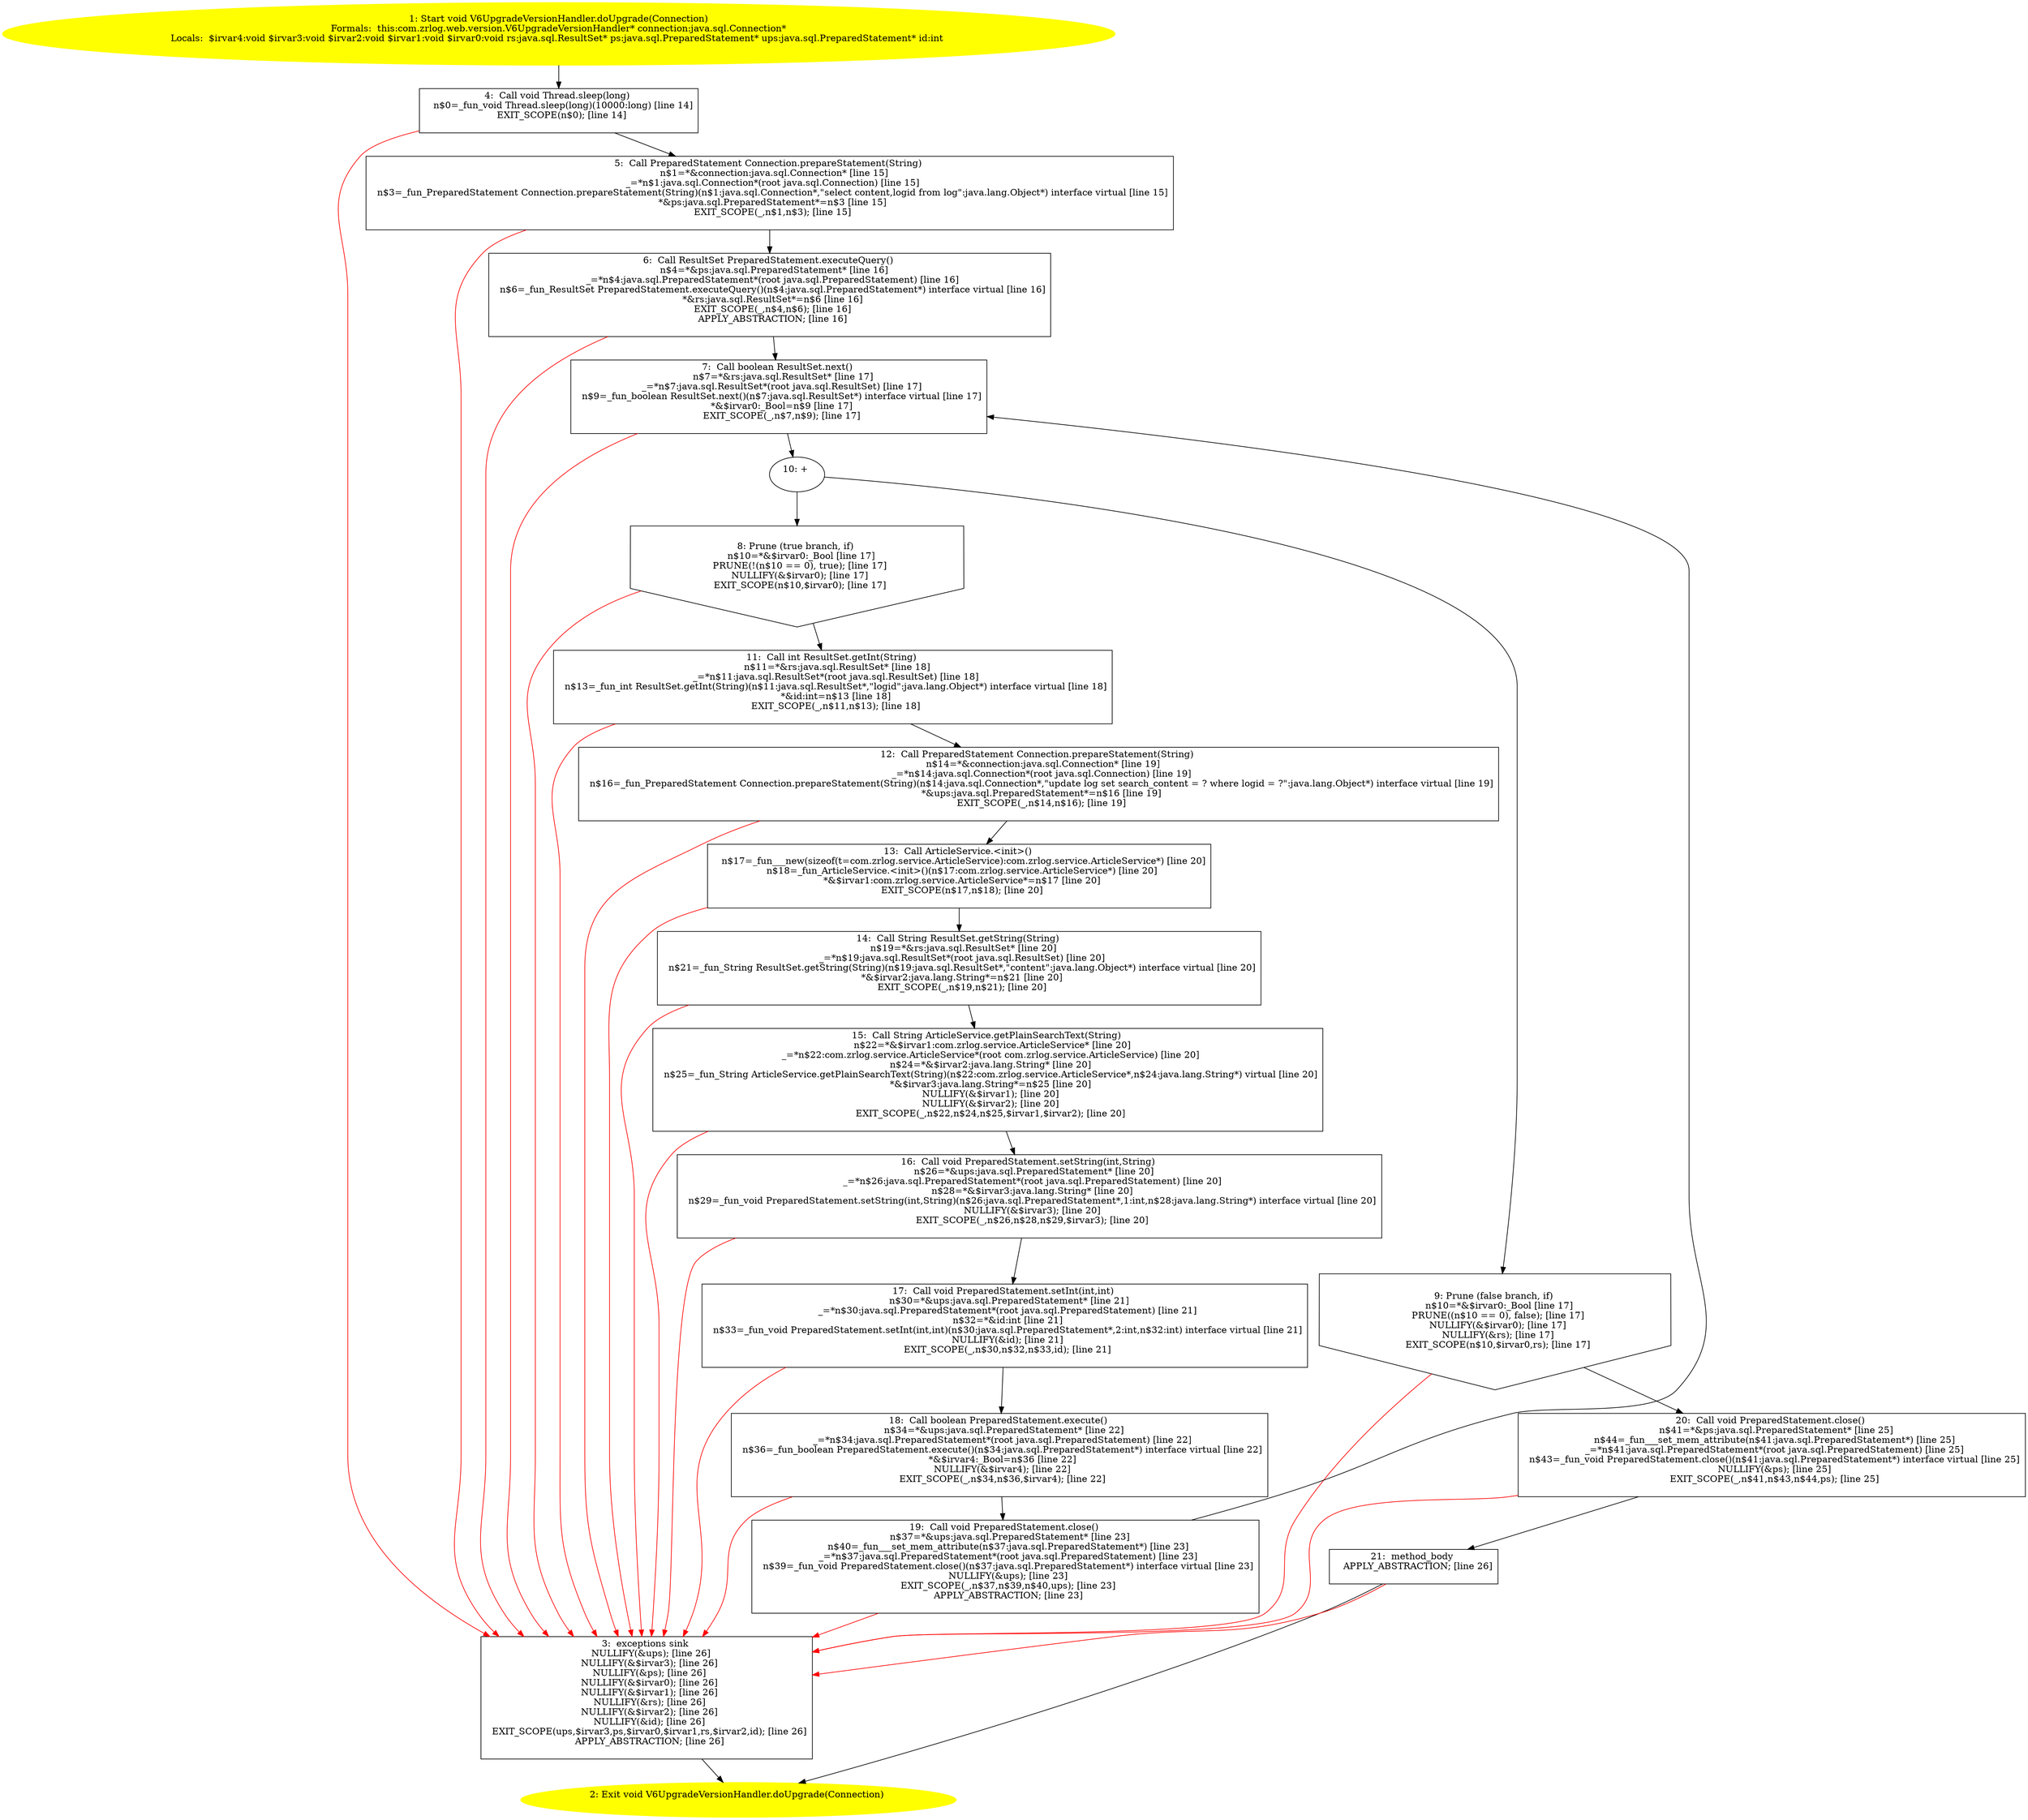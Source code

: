 /* @generated */
digraph cfg {
"com.zrlog.web.version.V6UpgradeVersionHandler.doUpgrade(java.sql.Connection):void.80fc6a9a910fca54a9c979e4ba6e509d_1" [label="1: Start void V6UpgradeVersionHandler.doUpgrade(Connection)\nFormals:  this:com.zrlog.web.version.V6UpgradeVersionHandler* connection:java.sql.Connection*\nLocals:  $irvar4:void $irvar3:void $irvar2:void $irvar1:void $irvar0:void rs:java.sql.ResultSet* ps:java.sql.PreparedStatement* ups:java.sql.PreparedStatement* id:int \n  " color=yellow style=filled]
	

	 "com.zrlog.web.version.V6UpgradeVersionHandler.doUpgrade(java.sql.Connection):void.80fc6a9a910fca54a9c979e4ba6e509d_1" -> "com.zrlog.web.version.V6UpgradeVersionHandler.doUpgrade(java.sql.Connection):void.80fc6a9a910fca54a9c979e4ba6e509d_4" ;
"com.zrlog.web.version.V6UpgradeVersionHandler.doUpgrade(java.sql.Connection):void.80fc6a9a910fca54a9c979e4ba6e509d_2" [label="2: Exit void V6UpgradeVersionHandler.doUpgrade(Connection) \n  " color=yellow style=filled]
	

"com.zrlog.web.version.V6UpgradeVersionHandler.doUpgrade(java.sql.Connection):void.80fc6a9a910fca54a9c979e4ba6e509d_3" [label="3:  exceptions sink \n   NULLIFY(&ups); [line 26]\n  NULLIFY(&$irvar3); [line 26]\n  NULLIFY(&ps); [line 26]\n  NULLIFY(&$irvar0); [line 26]\n  NULLIFY(&$irvar1); [line 26]\n  NULLIFY(&rs); [line 26]\n  NULLIFY(&$irvar2); [line 26]\n  NULLIFY(&id); [line 26]\n  EXIT_SCOPE(ups,$irvar3,ps,$irvar0,$irvar1,rs,$irvar2,id); [line 26]\n  APPLY_ABSTRACTION; [line 26]\n " shape="box"]
	

	 "com.zrlog.web.version.V6UpgradeVersionHandler.doUpgrade(java.sql.Connection):void.80fc6a9a910fca54a9c979e4ba6e509d_3" -> "com.zrlog.web.version.V6UpgradeVersionHandler.doUpgrade(java.sql.Connection):void.80fc6a9a910fca54a9c979e4ba6e509d_2" ;
"com.zrlog.web.version.V6UpgradeVersionHandler.doUpgrade(java.sql.Connection):void.80fc6a9a910fca54a9c979e4ba6e509d_4" [label="4:  Call void Thread.sleep(long) \n   n$0=_fun_void Thread.sleep(long)(10000:long) [line 14]\n  EXIT_SCOPE(n$0); [line 14]\n " shape="box"]
	

	 "com.zrlog.web.version.V6UpgradeVersionHandler.doUpgrade(java.sql.Connection):void.80fc6a9a910fca54a9c979e4ba6e509d_4" -> "com.zrlog.web.version.V6UpgradeVersionHandler.doUpgrade(java.sql.Connection):void.80fc6a9a910fca54a9c979e4ba6e509d_5" ;
	 "com.zrlog.web.version.V6UpgradeVersionHandler.doUpgrade(java.sql.Connection):void.80fc6a9a910fca54a9c979e4ba6e509d_4" -> "com.zrlog.web.version.V6UpgradeVersionHandler.doUpgrade(java.sql.Connection):void.80fc6a9a910fca54a9c979e4ba6e509d_3" [color="red" ];
"com.zrlog.web.version.V6UpgradeVersionHandler.doUpgrade(java.sql.Connection):void.80fc6a9a910fca54a9c979e4ba6e509d_5" [label="5:  Call PreparedStatement Connection.prepareStatement(String) \n   n$1=*&connection:java.sql.Connection* [line 15]\n  _=*n$1:java.sql.Connection*(root java.sql.Connection) [line 15]\n  n$3=_fun_PreparedStatement Connection.prepareStatement(String)(n$1:java.sql.Connection*,\"select content,logid from log\":java.lang.Object*) interface virtual [line 15]\n  *&ps:java.sql.PreparedStatement*=n$3 [line 15]\n  EXIT_SCOPE(_,n$1,n$3); [line 15]\n " shape="box"]
	

	 "com.zrlog.web.version.V6UpgradeVersionHandler.doUpgrade(java.sql.Connection):void.80fc6a9a910fca54a9c979e4ba6e509d_5" -> "com.zrlog.web.version.V6UpgradeVersionHandler.doUpgrade(java.sql.Connection):void.80fc6a9a910fca54a9c979e4ba6e509d_6" ;
	 "com.zrlog.web.version.V6UpgradeVersionHandler.doUpgrade(java.sql.Connection):void.80fc6a9a910fca54a9c979e4ba6e509d_5" -> "com.zrlog.web.version.V6UpgradeVersionHandler.doUpgrade(java.sql.Connection):void.80fc6a9a910fca54a9c979e4ba6e509d_3" [color="red" ];
"com.zrlog.web.version.V6UpgradeVersionHandler.doUpgrade(java.sql.Connection):void.80fc6a9a910fca54a9c979e4ba6e509d_6" [label="6:  Call ResultSet PreparedStatement.executeQuery() \n   n$4=*&ps:java.sql.PreparedStatement* [line 16]\n  _=*n$4:java.sql.PreparedStatement*(root java.sql.PreparedStatement) [line 16]\n  n$6=_fun_ResultSet PreparedStatement.executeQuery()(n$4:java.sql.PreparedStatement*) interface virtual [line 16]\n  *&rs:java.sql.ResultSet*=n$6 [line 16]\n  EXIT_SCOPE(_,n$4,n$6); [line 16]\n  APPLY_ABSTRACTION; [line 16]\n " shape="box"]
	

	 "com.zrlog.web.version.V6UpgradeVersionHandler.doUpgrade(java.sql.Connection):void.80fc6a9a910fca54a9c979e4ba6e509d_6" -> "com.zrlog.web.version.V6UpgradeVersionHandler.doUpgrade(java.sql.Connection):void.80fc6a9a910fca54a9c979e4ba6e509d_7" ;
	 "com.zrlog.web.version.V6UpgradeVersionHandler.doUpgrade(java.sql.Connection):void.80fc6a9a910fca54a9c979e4ba6e509d_6" -> "com.zrlog.web.version.V6UpgradeVersionHandler.doUpgrade(java.sql.Connection):void.80fc6a9a910fca54a9c979e4ba6e509d_3" [color="red" ];
"com.zrlog.web.version.V6UpgradeVersionHandler.doUpgrade(java.sql.Connection):void.80fc6a9a910fca54a9c979e4ba6e509d_7" [label="7:  Call boolean ResultSet.next() \n   n$7=*&rs:java.sql.ResultSet* [line 17]\n  _=*n$7:java.sql.ResultSet*(root java.sql.ResultSet) [line 17]\n  n$9=_fun_boolean ResultSet.next()(n$7:java.sql.ResultSet*) interface virtual [line 17]\n  *&$irvar0:_Bool=n$9 [line 17]\n  EXIT_SCOPE(_,n$7,n$9); [line 17]\n " shape="box"]
	

	 "com.zrlog.web.version.V6UpgradeVersionHandler.doUpgrade(java.sql.Connection):void.80fc6a9a910fca54a9c979e4ba6e509d_7" -> "com.zrlog.web.version.V6UpgradeVersionHandler.doUpgrade(java.sql.Connection):void.80fc6a9a910fca54a9c979e4ba6e509d_10" ;
	 "com.zrlog.web.version.V6UpgradeVersionHandler.doUpgrade(java.sql.Connection):void.80fc6a9a910fca54a9c979e4ba6e509d_7" -> "com.zrlog.web.version.V6UpgradeVersionHandler.doUpgrade(java.sql.Connection):void.80fc6a9a910fca54a9c979e4ba6e509d_3" [color="red" ];
"com.zrlog.web.version.V6UpgradeVersionHandler.doUpgrade(java.sql.Connection):void.80fc6a9a910fca54a9c979e4ba6e509d_8" [label="8: Prune (true branch, if) \n   n$10=*&$irvar0:_Bool [line 17]\n  PRUNE(!(n$10 == 0), true); [line 17]\n  NULLIFY(&$irvar0); [line 17]\n  EXIT_SCOPE(n$10,$irvar0); [line 17]\n " shape="invhouse"]
	

	 "com.zrlog.web.version.V6UpgradeVersionHandler.doUpgrade(java.sql.Connection):void.80fc6a9a910fca54a9c979e4ba6e509d_8" -> "com.zrlog.web.version.V6UpgradeVersionHandler.doUpgrade(java.sql.Connection):void.80fc6a9a910fca54a9c979e4ba6e509d_11" ;
	 "com.zrlog.web.version.V6UpgradeVersionHandler.doUpgrade(java.sql.Connection):void.80fc6a9a910fca54a9c979e4ba6e509d_8" -> "com.zrlog.web.version.V6UpgradeVersionHandler.doUpgrade(java.sql.Connection):void.80fc6a9a910fca54a9c979e4ba6e509d_3" [color="red" ];
"com.zrlog.web.version.V6UpgradeVersionHandler.doUpgrade(java.sql.Connection):void.80fc6a9a910fca54a9c979e4ba6e509d_9" [label="9: Prune (false branch, if) \n   n$10=*&$irvar0:_Bool [line 17]\n  PRUNE((n$10 == 0), false); [line 17]\n  NULLIFY(&$irvar0); [line 17]\n  NULLIFY(&rs); [line 17]\n  EXIT_SCOPE(n$10,$irvar0,rs); [line 17]\n " shape="invhouse"]
	

	 "com.zrlog.web.version.V6UpgradeVersionHandler.doUpgrade(java.sql.Connection):void.80fc6a9a910fca54a9c979e4ba6e509d_9" -> "com.zrlog.web.version.V6UpgradeVersionHandler.doUpgrade(java.sql.Connection):void.80fc6a9a910fca54a9c979e4ba6e509d_20" ;
	 "com.zrlog.web.version.V6UpgradeVersionHandler.doUpgrade(java.sql.Connection):void.80fc6a9a910fca54a9c979e4ba6e509d_9" -> "com.zrlog.web.version.V6UpgradeVersionHandler.doUpgrade(java.sql.Connection):void.80fc6a9a910fca54a9c979e4ba6e509d_3" [color="red" ];
"com.zrlog.web.version.V6UpgradeVersionHandler.doUpgrade(java.sql.Connection):void.80fc6a9a910fca54a9c979e4ba6e509d_10" [label="10: + \n  " ]
	

	 "com.zrlog.web.version.V6UpgradeVersionHandler.doUpgrade(java.sql.Connection):void.80fc6a9a910fca54a9c979e4ba6e509d_10" -> "com.zrlog.web.version.V6UpgradeVersionHandler.doUpgrade(java.sql.Connection):void.80fc6a9a910fca54a9c979e4ba6e509d_8" ;
	 "com.zrlog.web.version.V6UpgradeVersionHandler.doUpgrade(java.sql.Connection):void.80fc6a9a910fca54a9c979e4ba6e509d_10" -> "com.zrlog.web.version.V6UpgradeVersionHandler.doUpgrade(java.sql.Connection):void.80fc6a9a910fca54a9c979e4ba6e509d_9" ;
"com.zrlog.web.version.V6UpgradeVersionHandler.doUpgrade(java.sql.Connection):void.80fc6a9a910fca54a9c979e4ba6e509d_11" [label="11:  Call int ResultSet.getInt(String) \n   n$11=*&rs:java.sql.ResultSet* [line 18]\n  _=*n$11:java.sql.ResultSet*(root java.sql.ResultSet) [line 18]\n  n$13=_fun_int ResultSet.getInt(String)(n$11:java.sql.ResultSet*,\"logid\":java.lang.Object*) interface virtual [line 18]\n  *&id:int=n$13 [line 18]\n  EXIT_SCOPE(_,n$11,n$13); [line 18]\n " shape="box"]
	

	 "com.zrlog.web.version.V6UpgradeVersionHandler.doUpgrade(java.sql.Connection):void.80fc6a9a910fca54a9c979e4ba6e509d_11" -> "com.zrlog.web.version.V6UpgradeVersionHandler.doUpgrade(java.sql.Connection):void.80fc6a9a910fca54a9c979e4ba6e509d_12" ;
	 "com.zrlog.web.version.V6UpgradeVersionHandler.doUpgrade(java.sql.Connection):void.80fc6a9a910fca54a9c979e4ba6e509d_11" -> "com.zrlog.web.version.V6UpgradeVersionHandler.doUpgrade(java.sql.Connection):void.80fc6a9a910fca54a9c979e4ba6e509d_3" [color="red" ];
"com.zrlog.web.version.V6UpgradeVersionHandler.doUpgrade(java.sql.Connection):void.80fc6a9a910fca54a9c979e4ba6e509d_12" [label="12:  Call PreparedStatement Connection.prepareStatement(String) \n   n$14=*&connection:java.sql.Connection* [line 19]\n  _=*n$14:java.sql.Connection*(root java.sql.Connection) [line 19]\n  n$16=_fun_PreparedStatement Connection.prepareStatement(String)(n$14:java.sql.Connection*,\"update log set search_content = ? where logid = ?\":java.lang.Object*) interface virtual [line 19]\n  *&ups:java.sql.PreparedStatement*=n$16 [line 19]\n  EXIT_SCOPE(_,n$14,n$16); [line 19]\n " shape="box"]
	

	 "com.zrlog.web.version.V6UpgradeVersionHandler.doUpgrade(java.sql.Connection):void.80fc6a9a910fca54a9c979e4ba6e509d_12" -> "com.zrlog.web.version.V6UpgradeVersionHandler.doUpgrade(java.sql.Connection):void.80fc6a9a910fca54a9c979e4ba6e509d_13" ;
	 "com.zrlog.web.version.V6UpgradeVersionHandler.doUpgrade(java.sql.Connection):void.80fc6a9a910fca54a9c979e4ba6e509d_12" -> "com.zrlog.web.version.V6UpgradeVersionHandler.doUpgrade(java.sql.Connection):void.80fc6a9a910fca54a9c979e4ba6e509d_3" [color="red" ];
"com.zrlog.web.version.V6UpgradeVersionHandler.doUpgrade(java.sql.Connection):void.80fc6a9a910fca54a9c979e4ba6e509d_13" [label="13:  Call ArticleService.<init>() \n   n$17=_fun___new(sizeof(t=com.zrlog.service.ArticleService):com.zrlog.service.ArticleService*) [line 20]\n  n$18=_fun_ArticleService.<init>()(n$17:com.zrlog.service.ArticleService*) [line 20]\n  *&$irvar1:com.zrlog.service.ArticleService*=n$17 [line 20]\n  EXIT_SCOPE(n$17,n$18); [line 20]\n " shape="box"]
	

	 "com.zrlog.web.version.V6UpgradeVersionHandler.doUpgrade(java.sql.Connection):void.80fc6a9a910fca54a9c979e4ba6e509d_13" -> "com.zrlog.web.version.V6UpgradeVersionHandler.doUpgrade(java.sql.Connection):void.80fc6a9a910fca54a9c979e4ba6e509d_14" ;
	 "com.zrlog.web.version.V6UpgradeVersionHandler.doUpgrade(java.sql.Connection):void.80fc6a9a910fca54a9c979e4ba6e509d_13" -> "com.zrlog.web.version.V6UpgradeVersionHandler.doUpgrade(java.sql.Connection):void.80fc6a9a910fca54a9c979e4ba6e509d_3" [color="red" ];
"com.zrlog.web.version.V6UpgradeVersionHandler.doUpgrade(java.sql.Connection):void.80fc6a9a910fca54a9c979e4ba6e509d_14" [label="14:  Call String ResultSet.getString(String) \n   n$19=*&rs:java.sql.ResultSet* [line 20]\n  _=*n$19:java.sql.ResultSet*(root java.sql.ResultSet) [line 20]\n  n$21=_fun_String ResultSet.getString(String)(n$19:java.sql.ResultSet*,\"content\":java.lang.Object*) interface virtual [line 20]\n  *&$irvar2:java.lang.String*=n$21 [line 20]\n  EXIT_SCOPE(_,n$19,n$21); [line 20]\n " shape="box"]
	

	 "com.zrlog.web.version.V6UpgradeVersionHandler.doUpgrade(java.sql.Connection):void.80fc6a9a910fca54a9c979e4ba6e509d_14" -> "com.zrlog.web.version.V6UpgradeVersionHandler.doUpgrade(java.sql.Connection):void.80fc6a9a910fca54a9c979e4ba6e509d_15" ;
	 "com.zrlog.web.version.V6UpgradeVersionHandler.doUpgrade(java.sql.Connection):void.80fc6a9a910fca54a9c979e4ba6e509d_14" -> "com.zrlog.web.version.V6UpgradeVersionHandler.doUpgrade(java.sql.Connection):void.80fc6a9a910fca54a9c979e4ba6e509d_3" [color="red" ];
"com.zrlog.web.version.V6UpgradeVersionHandler.doUpgrade(java.sql.Connection):void.80fc6a9a910fca54a9c979e4ba6e509d_15" [label="15:  Call String ArticleService.getPlainSearchText(String) \n   n$22=*&$irvar1:com.zrlog.service.ArticleService* [line 20]\n  _=*n$22:com.zrlog.service.ArticleService*(root com.zrlog.service.ArticleService) [line 20]\n  n$24=*&$irvar2:java.lang.String* [line 20]\n  n$25=_fun_String ArticleService.getPlainSearchText(String)(n$22:com.zrlog.service.ArticleService*,n$24:java.lang.String*) virtual [line 20]\n  *&$irvar3:java.lang.String*=n$25 [line 20]\n  NULLIFY(&$irvar1); [line 20]\n  NULLIFY(&$irvar2); [line 20]\n  EXIT_SCOPE(_,n$22,n$24,n$25,$irvar1,$irvar2); [line 20]\n " shape="box"]
	

	 "com.zrlog.web.version.V6UpgradeVersionHandler.doUpgrade(java.sql.Connection):void.80fc6a9a910fca54a9c979e4ba6e509d_15" -> "com.zrlog.web.version.V6UpgradeVersionHandler.doUpgrade(java.sql.Connection):void.80fc6a9a910fca54a9c979e4ba6e509d_16" ;
	 "com.zrlog.web.version.V6UpgradeVersionHandler.doUpgrade(java.sql.Connection):void.80fc6a9a910fca54a9c979e4ba6e509d_15" -> "com.zrlog.web.version.V6UpgradeVersionHandler.doUpgrade(java.sql.Connection):void.80fc6a9a910fca54a9c979e4ba6e509d_3" [color="red" ];
"com.zrlog.web.version.V6UpgradeVersionHandler.doUpgrade(java.sql.Connection):void.80fc6a9a910fca54a9c979e4ba6e509d_16" [label="16:  Call void PreparedStatement.setString(int,String) \n   n$26=*&ups:java.sql.PreparedStatement* [line 20]\n  _=*n$26:java.sql.PreparedStatement*(root java.sql.PreparedStatement) [line 20]\n  n$28=*&$irvar3:java.lang.String* [line 20]\n  n$29=_fun_void PreparedStatement.setString(int,String)(n$26:java.sql.PreparedStatement*,1:int,n$28:java.lang.String*) interface virtual [line 20]\n  NULLIFY(&$irvar3); [line 20]\n  EXIT_SCOPE(_,n$26,n$28,n$29,$irvar3); [line 20]\n " shape="box"]
	

	 "com.zrlog.web.version.V6UpgradeVersionHandler.doUpgrade(java.sql.Connection):void.80fc6a9a910fca54a9c979e4ba6e509d_16" -> "com.zrlog.web.version.V6UpgradeVersionHandler.doUpgrade(java.sql.Connection):void.80fc6a9a910fca54a9c979e4ba6e509d_17" ;
	 "com.zrlog.web.version.V6UpgradeVersionHandler.doUpgrade(java.sql.Connection):void.80fc6a9a910fca54a9c979e4ba6e509d_16" -> "com.zrlog.web.version.V6UpgradeVersionHandler.doUpgrade(java.sql.Connection):void.80fc6a9a910fca54a9c979e4ba6e509d_3" [color="red" ];
"com.zrlog.web.version.V6UpgradeVersionHandler.doUpgrade(java.sql.Connection):void.80fc6a9a910fca54a9c979e4ba6e509d_17" [label="17:  Call void PreparedStatement.setInt(int,int) \n   n$30=*&ups:java.sql.PreparedStatement* [line 21]\n  _=*n$30:java.sql.PreparedStatement*(root java.sql.PreparedStatement) [line 21]\n  n$32=*&id:int [line 21]\n  n$33=_fun_void PreparedStatement.setInt(int,int)(n$30:java.sql.PreparedStatement*,2:int,n$32:int) interface virtual [line 21]\n  NULLIFY(&id); [line 21]\n  EXIT_SCOPE(_,n$30,n$32,n$33,id); [line 21]\n " shape="box"]
	

	 "com.zrlog.web.version.V6UpgradeVersionHandler.doUpgrade(java.sql.Connection):void.80fc6a9a910fca54a9c979e4ba6e509d_17" -> "com.zrlog.web.version.V6UpgradeVersionHandler.doUpgrade(java.sql.Connection):void.80fc6a9a910fca54a9c979e4ba6e509d_18" ;
	 "com.zrlog.web.version.V6UpgradeVersionHandler.doUpgrade(java.sql.Connection):void.80fc6a9a910fca54a9c979e4ba6e509d_17" -> "com.zrlog.web.version.V6UpgradeVersionHandler.doUpgrade(java.sql.Connection):void.80fc6a9a910fca54a9c979e4ba6e509d_3" [color="red" ];
"com.zrlog.web.version.V6UpgradeVersionHandler.doUpgrade(java.sql.Connection):void.80fc6a9a910fca54a9c979e4ba6e509d_18" [label="18:  Call boolean PreparedStatement.execute() \n   n$34=*&ups:java.sql.PreparedStatement* [line 22]\n  _=*n$34:java.sql.PreparedStatement*(root java.sql.PreparedStatement) [line 22]\n  n$36=_fun_boolean PreparedStatement.execute()(n$34:java.sql.PreparedStatement*) interface virtual [line 22]\n  *&$irvar4:_Bool=n$36 [line 22]\n  NULLIFY(&$irvar4); [line 22]\n  EXIT_SCOPE(_,n$34,n$36,$irvar4); [line 22]\n " shape="box"]
	

	 "com.zrlog.web.version.V6UpgradeVersionHandler.doUpgrade(java.sql.Connection):void.80fc6a9a910fca54a9c979e4ba6e509d_18" -> "com.zrlog.web.version.V6UpgradeVersionHandler.doUpgrade(java.sql.Connection):void.80fc6a9a910fca54a9c979e4ba6e509d_19" ;
	 "com.zrlog.web.version.V6UpgradeVersionHandler.doUpgrade(java.sql.Connection):void.80fc6a9a910fca54a9c979e4ba6e509d_18" -> "com.zrlog.web.version.V6UpgradeVersionHandler.doUpgrade(java.sql.Connection):void.80fc6a9a910fca54a9c979e4ba6e509d_3" [color="red" ];
"com.zrlog.web.version.V6UpgradeVersionHandler.doUpgrade(java.sql.Connection):void.80fc6a9a910fca54a9c979e4ba6e509d_19" [label="19:  Call void PreparedStatement.close() \n   n$37=*&ups:java.sql.PreparedStatement* [line 23]\n  n$40=_fun___set_mem_attribute(n$37:java.sql.PreparedStatement*) [line 23]\n  _=*n$37:java.sql.PreparedStatement*(root java.sql.PreparedStatement) [line 23]\n  n$39=_fun_void PreparedStatement.close()(n$37:java.sql.PreparedStatement*) interface virtual [line 23]\n  NULLIFY(&ups); [line 23]\n  EXIT_SCOPE(_,n$37,n$39,n$40,ups); [line 23]\n  APPLY_ABSTRACTION; [line 23]\n " shape="box"]
	

	 "com.zrlog.web.version.V6UpgradeVersionHandler.doUpgrade(java.sql.Connection):void.80fc6a9a910fca54a9c979e4ba6e509d_19" -> "com.zrlog.web.version.V6UpgradeVersionHandler.doUpgrade(java.sql.Connection):void.80fc6a9a910fca54a9c979e4ba6e509d_7" ;
	 "com.zrlog.web.version.V6UpgradeVersionHandler.doUpgrade(java.sql.Connection):void.80fc6a9a910fca54a9c979e4ba6e509d_19" -> "com.zrlog.web.version.V6UpgradeVersionHandler.doUpgrade(java.sql.Connection):void.80fc6a9a910fca54a9c979e4ba6e509d_3" [color="red" ];
"com.zrlog.web.version.V6UpgradeVersionHandler.doUpgrade(java.sql.Connection):void.80fc6a9a910fca54a9c979e4ba6e509d_20" [label="20:  Call void PreparedStatement.close() \n   n$41=*&ps:java.sql.PreparedStatement* [line 25]\n  n$44=_fun___set_mem_attribute(n$41:java.sql.PreparedStatement*) [line 25]\n  _=*n$41:java.sql.PreparedStatement*(root java.sql.PreparedStatement) [line 25]\n  n$43=_fun_void PreparedStatement.close()(n$41:java.sql.PreparedStatement*) interface virtual [line 25]\n  NULLIFY(&ps); [line 25]\n  EXIT_SCOPE(_,n$41,n$43,n$44,ps); [line 25]\n " shape="box"]
	

	 "com.zrlog.web.version.V6UpgradeVersionHandler.doUpgrade(java.sql.Connection):void.80fc6a9a910fca54a9c979e4ba6e509d_20" -> "com.zrlog.web.version.V6UpgradeVersionHandler.doUpgrade(java.sql.Connection):void.80fc6a9a910fca54a9c979e4ba6e509d_21" ;
	 "com.zrlog.web.version.V6UpgradeVersionHandler.doUpgrade(java.sql.Connection):void.80fc6a9a910fca54a9c979e4ba6e509d_20" -> "com.zrlog.web.version.V6UpgradeVersionHandler.doUpgrade(java.sql.Connection):void.80fc6a9a910fca54a9c979e4ba6e509d_3" [color="red" ];
"com.zrlog.web.version.V6UpgradeVersionHandler.doUpgrade(java.sql.Connection):void.80fc6a9a910fca54a9c979e4ba6e509d_21" [label="21:  method_body \n   APPLY_ABSTRACTION; [line 26]\n " shape="box"]
	

	 "com.zrlog.web.version.V6UpgradeVersionHandler.doUpgrade(java.sql.Connection):void.80fc6a9a910fca54a9c979e4ba6e509d_21" -> "com.zrlog.web.version.V6UpgradeVersionHandler.doUpgrade(java.sql.Connection):void.80fc6a9a910fca54a9c979e4ba6e509d_2" ;
	 "com.zrlog.web.version.V6UpgradeVersionHandler.doUpgrade(java.sql.Connection):void.80fc6a9a910fca54a9c979e4ba6e509d_21" -> "com.zrlog.web.version.V6UpgradeVersionHandler.doUpgrade(java.sql.Connection):void.80fc6a9a910fca54a9c979e4ba6e509d_3" [color="red" ];
}
